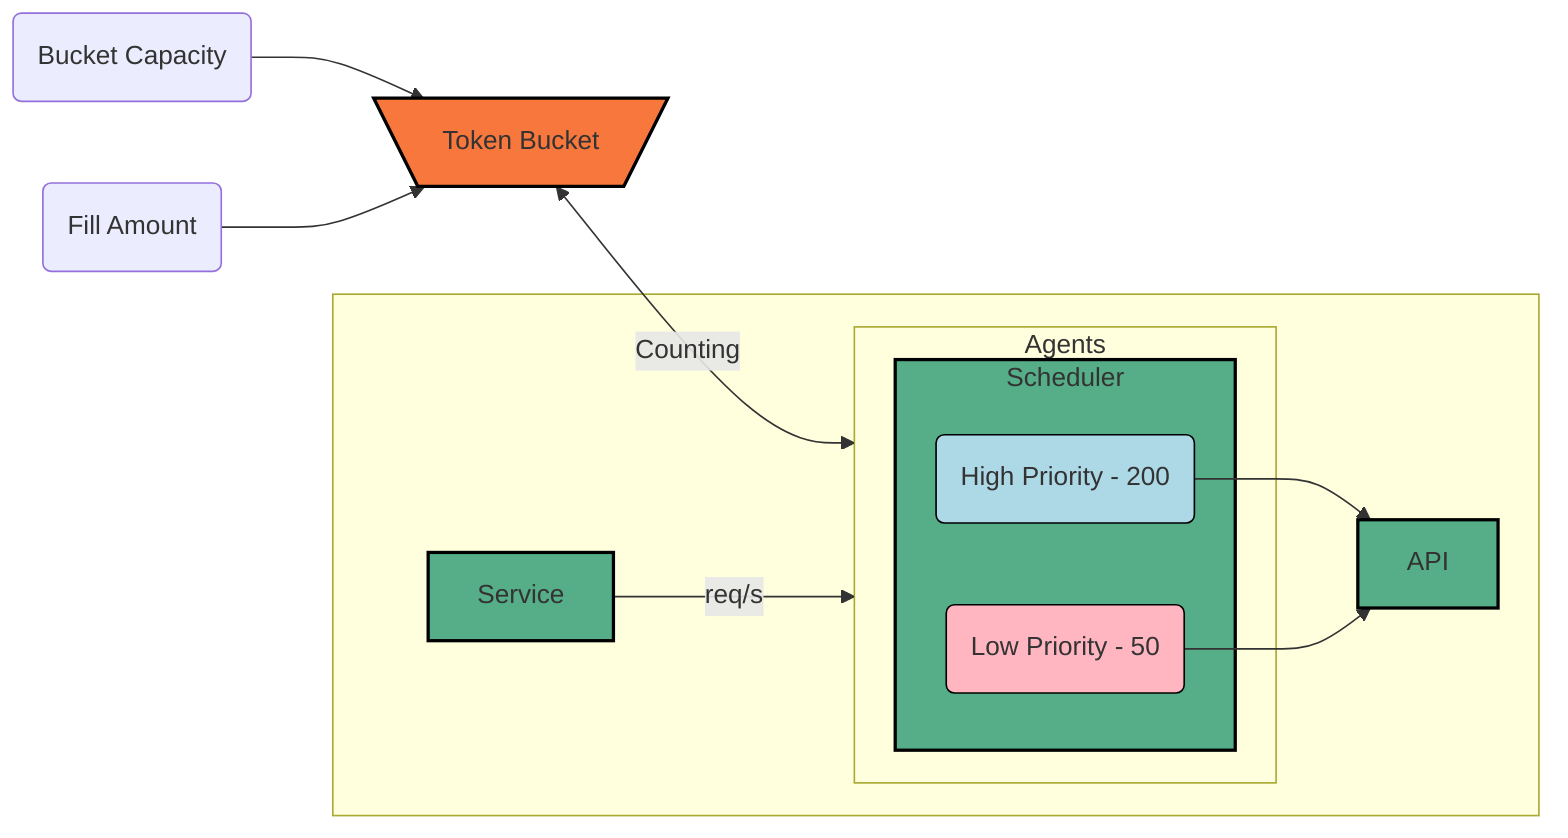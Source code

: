 flowchart LR
classDef TokenBucket fill:#F8773D,stroke:#000000,stroke-width:2px;
classDef Signal fill:#EFEEED,stroke:#000000,stroke-width:1px;
classDef Service fill:#56AE89,stroke:#000000,stroke-width:2px;
classDef HP fill:#add8e6,stroke:#000000,stroke-width:1px;
classDef LP fill:#ffb6c1,stroke:#000000,stroke-width:1px;

BC("Bucket Capacity") --> TB
RS("Fill Amount") --> TB

TB[\Token Bucket/]
class TB TokenBucket

TB <-- "Counting" --> Agents

subgraph " "
Service -- "req/s" --> Agents
class Service Service
  subgraph "Agents"
    subgraph "Scheduler"
      HP("High Priority - 200")
      class HP HP
      LP("Low Priority - 50")
      class LP LP
    end
    class Scheduler Service
  end
  class Agents MainClass
  HP --> API
  LP --> API
  class API Service
end
